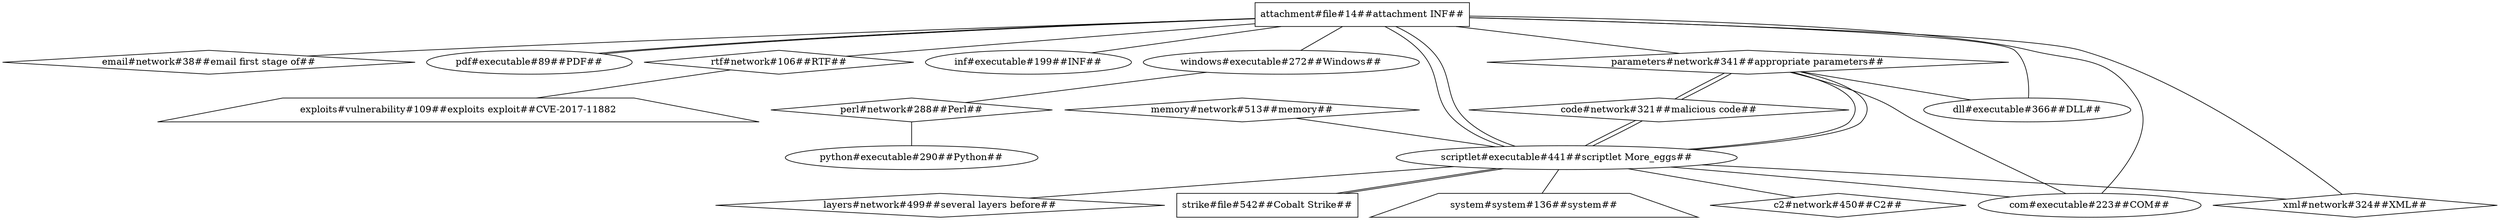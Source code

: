 graph G {
	"attachment#file#14" [label="attachment#file#14##attachment INF##" shape=rectangle]
	"email#network#38" [label="email#network#38##email first stage of##" shape=diamond]
	"pdf#executable#89" [label="pdf#executable#89##PDF##" shape=oval]
	"rtf#network#106" [label="rtf#network#106##RTF##" shape=diamond]
	"exploits#vulnerability#109" [label="exploits#vulnerability#109##exploits exploit##CVE-2017-11882" shape=trapezium]
	"system#system#136" [label="system#system#136##system##" shape=trapezium]
	"inf#executable#199" [label="inf#executable#199##INF##" shape=oval]
	"com#executable#223" [label="com#executable#223##COM##" shape=oval]
	"windows#executable#272" [label="windows#executable#272##Windows##" shape=oval]
	"perl#network#288" [label="perl#network#288##Perl##" shape=diamond]
	"python#executable#290" [label="python#executable#290##Python##" shape=oval]
	"code#network#321" [label="code#network#321##malicious code##" shape=diamond]
	"parameters#network#341" [label="parameters#network#341##appropriate parameters##" shape=diamond]
	"xml#network#324" [label="xml#network#324##XML##" shape=diamond]
	"dll#executable#366" [label="dll#executable#366##DLL##" shape=oval]
	"scriptlet#executable#441" [label="scriptlet#executable#441##scriptlet More_eggs##" shape=oval]
	"c2#network#450" [label="c2#network#450##C2##" shape=diamond]
	"layers#network#499" [label="layers#network#499##several layers before##" shape=diamond]
	"memory#network#513" [label="memory#network#513##memory##" shape=diamond]
	"strike#file#542" [label="strike#file#542##Cobalt Strike##" shape=rectangle]
	"attachment#file#14" -- "pdf#executable#89"
	"attachment#file#14" -- "rtf#network#106"
	"attachment#file#14" -- "windows#executable#272"
	"attachment#file#14" -- "inf#executable#199"
	"attachment#file#14" -- "email#network#38"
	"attachment#file#14" -- "scriptlet#executable#441"
	"attachment#file#14" -- "parameters#network#341"
	"pdf#executable#89" -- "attachment#file#14"
	"rtf#network#106" -- "exploits#vulnerability#109"
	"com#executable#223" -- "attachment#file#14"
	"windows#executable#272" -- "perl#network#288"
	"perl#network#288" -- "python#executable#290"
	"code#network#321" -- "scriptlet#executable#441"
	"code#network#321" -- "parameters#network#341"
	"parameters#network#341" -- "scriptlet#executable#441"
	"parameters#network#341" -- "com#executable#223"
	"parameters#network#341" -- "dll#executable#366"
	"parameters#network#341" -- "code#network#321"
	"xml#network#324" -- "attachment#file#14"
	"dll#executable#366" -- "attachment#file#14"
	"scriptlet#executable#441" -- "strike#file#542"
	"scriptlet#executable#441" -- "code#network#321"
	"scriptlet#executable#441" -- "layers#network#499"
	"scriptlet#executable#441" -- "attachment#file#14"
	"scriptlet#executable#441" -- "parameters#network#341"
	"scriptlet#executable#441" -- "xml#network#324"
	"scriptlet#executable#441" -- "system#system#136"
	"scriptlet#executable#441" -- "com#executable#223"
	"scriptlet#executable#441" -- "c2#network#450"
	"memory#network#513" -- "scriptlet#executable#441"
	"strike#file#542" -- "scriptlet#executable#441"
}
